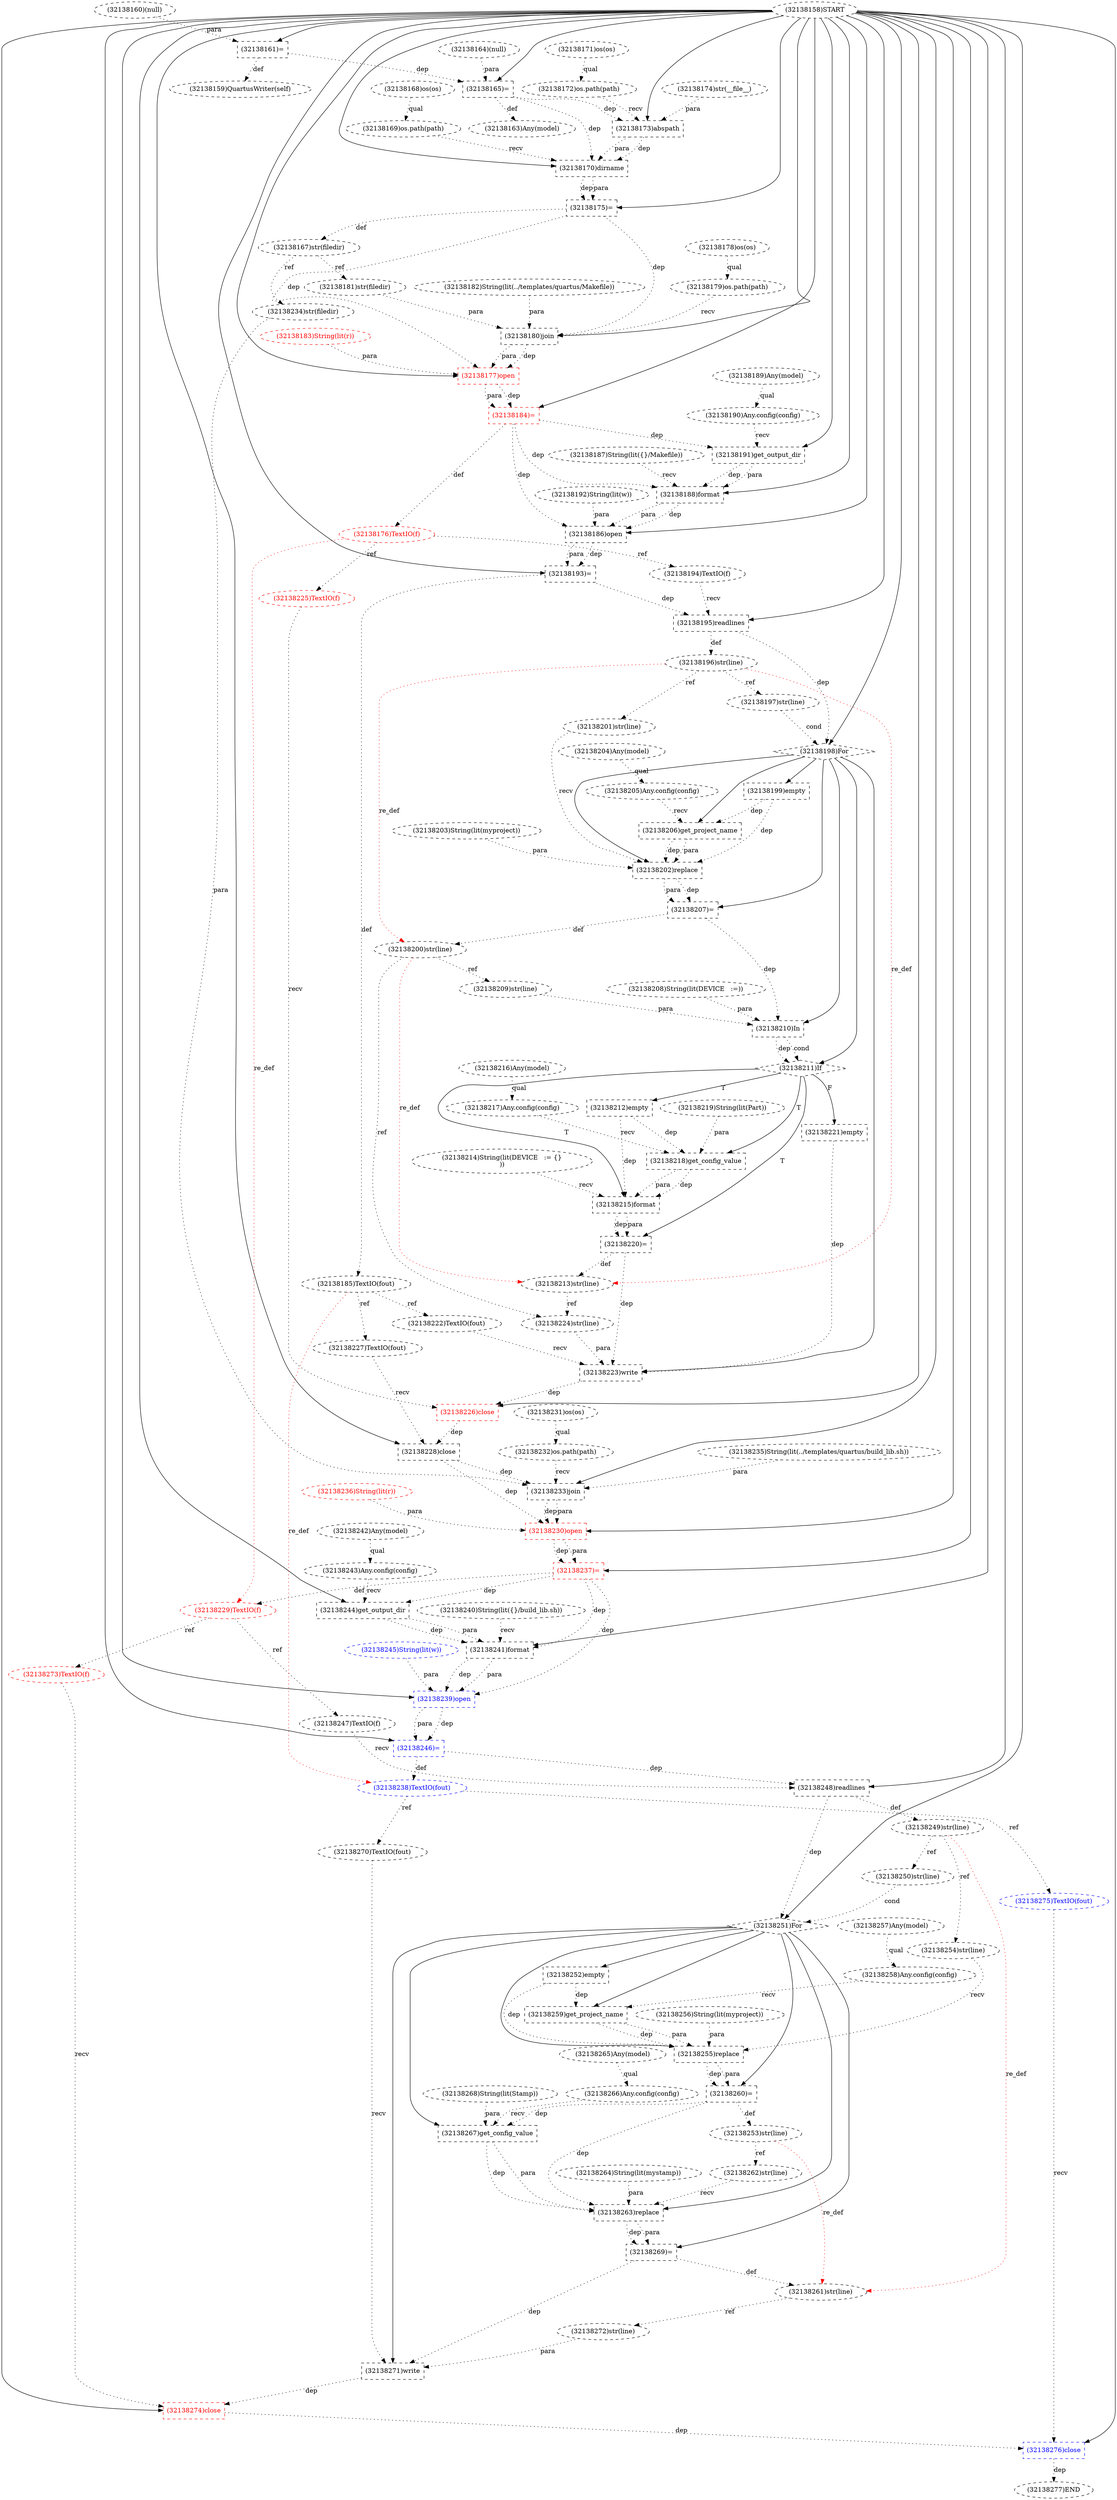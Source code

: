 digraph G {
1 [label="(32138180)join" shape=box style=dashed]
2 [label="(32138250)str(line)" shape=ellipse style=dashed]
3 [label="(32138216)Any(model)" shape=ellipse style=dashed]
4 [label="(32138235)String(lit(../templates/quartus/build_lib.sh))" shape=ellipse style=dashed]
5 [label="(32138227)TextIO(fout)" shape=ellipse style=dashed color=black fontcolor=black]
6 [label="(32138201)str(line)" shape=ellipse style=dashed]
7 [label="(32138272)str(line)" shape=ellipse style=dashed]
8 [label="(32138169)os.path(path)" shape=ellipse style=dashed]
9 [label="(32138172)os.path(path)" shape=ellipse style=dashed]
10 [label="(32138208)String(lit(DEVICE   :=))" shape=ellipse style=dashed]
11 [label="(32138163)Any(model)" shape=ellipse style=dashed]
12 [label="(32138165)=" shape=box style=dashed]
13 [label="(32138240)String(lit({}/build_lib.sh))" shape=ellipse style=dashed]
14 [label="(32138231)os(os)" shape=ellipse style=dashed]
15 [label="(32138182)String(lit(../templates/quartus/Makefile))" shape=ellipse style=dashed]
16 [label="(32138210)In" shape=box style=dashed]
17 [label="(32138213)str(line)" shape=ellipse style=dashed]
18 [label="(32138174)str(__file__)" shape=ellipse style=dashed]
19 [label="(32138203)String(lit(myproject))" shape=ellipse style=dashed]
20 [label="(32138194)TextIO(f)" shape=ellipse style=dashed]
21 [label="(32138270)TextIO(fout)" shape=ellipse style=dashed]
22 [label="(32138253)str(line)" shape=ellipse style=dashed]
23 [label="(32138234)str(filedir)" shape=ellipse style=dashed]
24 [label="(32138221)empty" shape=box style=dashed]
25 [label="(32138259)get_project_name" shape=box style=dashed]
26 [label="(32138237)=" shape=box style=dashed color=red fontcolor=red]
27 [label="(32138245)String(lit(w))" shape=ellipse style=dashed color=blue fontcolor=blue]
28 [label="(32138273)TextIO(f)" shape=ellipse style=dashed color=red fontcolor=red]
29 [label="(32138228)close" shape=box style=dashed color=black fontcolor=black]
30 [label="(32138195)readlines" shape=box style=dashed]
31 [label="(32138173)abspath" shape=box style=dashed]
32 [label="(32138190)Any.config(config)" shape=ellipse style=dashed]
33 [label="(32138236)String(lit(r))" shape=ellipse style=dashed color=red fontcolor=red]
34 [label="(32138205)Any.config(config)" shape=ellipse style=dashed]
35 [label="(32138170)dirname" shape=box style=dashed]
36 [label="(32138226)close" shape=box style=dashed color=red fontcolor=red]
37 [label="(32138188)format" shape=box style=dashed]
38 [label="(32138158)START" style=dashed]
39 [label="(32138211)If" shape=diamond style=dashed]
40 [label="(32138224)str(line)" shape=ellipse style=dashed]
41 [label="(32138260)=" shape=box style=dashed]
42 [label="(32138268)String(lit(Stamp))" shape=ellipse style=dashed]
43 [label="(32138176)TextIO(f)" shape=ellipse style=dashed color=red fontcolor=red]
44 [label="(32138209)str(line)" shape=ellipse style=dashed]
45 [label="(32138218)get_config_value" shape=box style=dashed]
46 [label="(32138257)Any(model)" shape=ellipse style=dashed]
47 [label="(32138233)join" shape=box style=dashed]
48 [label="(32138269)=" shape=box style=dashed]
49 [label="(32138184)=" shape=box style=dashed color=red fontcolor=red]
50 [label="(32138189)Any(model)" shape=ellipse style=dashed]
51 [label="(32138258)Any.config(config)" shape=ellipse style=dashed]
52 [label="(32138264)String(lit(mystamp))" shape=ellipse style=dashed]
53 [label="(32138193)=" shape=box style=dashed color=black fontcolor=black]
54 [label="(32138267)get_config_value" shape=box style=dashed]
55 [label="(32138202)replace" shape=box style=dashed]
56 [label="(32138266)Any.config(config)" shape=ellipse style=dashed]
57 [label="(32138262)str(line)" shape=ellipse style=dashed]
58 [label="(32138242)Any(model)" shape=ellipse style=dashed]
59 [label="(32138192)String(lit(w))" shape=ellipse style=dashed color=black fontcolor=black]
60 [label="(32138249)str(line)" shape=ellipse style=dashed]
61 [label="(32138275)TextIO(fout)" shape=ellipse style=dashed color=blue fontcolor=blue]
62 [label="(32138229)TextIO(f)" shape=ellipse style=dashed color=red fontcolor=red]
63 [label="(32138261)str(line)" shape=ellipse style=dashed]
64 [label="(32138161)=" shape=box style=dashed]
65 [label="(32138274)close" shape=box style=dashed color=red fontcolor=red]
66 [label="(32138255)replace" shape=box style=dashed]
67 [label="(32138239)open" shape=box style=dashed color=blue fontcolor=blue]
68 [label="(32138177)open" shape=box style=dashed color=red fontcolor=red]
69 [label="(32138187)String(lit({}/Makefile))" shape=ellipse style=dashed]
70 [label="(32138175)=" shape=box style=dashed]
71 [label="(32138204)Any(model)" shape=ellipse style=dashed]
72 [label="(32138246)=" shape=box style=dashed color=blue fontcolor=blue]
73 [label="(32138248)readlines" shape=box style=dashed]
74 [label="(32138276)close" shape=box style=dashed color=blue fontcolor=blue]
75 [label="(32138263)replace" shape=box style=dashed]
76 [label="(32138243)Any.config(config)" shape=ellipse style=dashed]
77 [label="(32138215)format" shape=box style=dashed]
78 [label="(32138247)TextIO(f)" shape=ellipse style=dashed]
79 [label="(32138200)str(line)" shape=ellipse style=dashed]
80 [label="(32138206)get_project_name" shape=box style=dashed]
81 [label="(32138179)os.path(path)" shape=ellipse style=dashed]
82 [label="(32138230)open" shape=box style=dashed color=red fontcolor=red]
83 [label="(32138196)str(line)" shape=ellipse style=dashed]
84 [label="(32138271)write" shape=box style=dashed]
85 [label="(32138159)QuartusWriter(self)" shape=ellipse style=dashed]
86 [label="(32138238)TextIO(fout)" shape=ellipse style=dashed color=blue fontcolor=blue]
87 [label="(32138277)END" style=dashed]
88 [label="(32138164)(null)" shape=ellipse style=dashed]
89 [label="(32138178)os(os)" shape=ellipse style=dashed]
90 [label="(32138207)=" shape=box style=dashed]
91 [label="(32138217)Any.config(config)" shape=ellipse style=dashed]
92 [label="(32138160)(null)" shape=ellipse style=dashed]
93 [label="(32138171)os(os)" shape=ellipse style=dashed]
94 [label="(32138198)For" shape=diamond style=dashed]
95 [label="(32138254)str(line)" shape=ellipse style=dashed]
96 [label="(32138252)empty" shape=box style=dashed]
97 [label="(32138183)String(lit(r))" shape=ellipse style=dashed color=red fontcolor=red]
98 [label="(32138199)empty" shape=box style=dashed]
99 [label="(32138256)String(lit(myproject))" shape=ellipse style=dashed]
100 [label="(32138167)str(filedir)" shape=ellipse style=dashed]
101 [label="(32138225)TextIO(f)" shape=ellipse style=dashed color=red fontcolor=red]
102 [label="(32138168)os(os)" shape=ellipse style=dashed]
103 [label="(32138191)get_output_dir" shape=box style=dashed]
104 [label="(32138181)str(filedir)" shape=ellipse style=dashed]
105 [label="(32138219)String(lit(Part))" shape=ellipse style=dashed]
106 [label="(32138241)format" shape=box style=dashed]
107 [label="(32138265)Any(model)" shape=ellipse style=dashed]
108 [label="(32138222)TextIO(fout)" shape=ellipse style=dashed]
109 [label="(32138214)String(lit(DEVICE   := {}
))" shape=ellipse style=dashed]
110 [label="(32138223)write" shape=box style=dashed]
111 [label="(32138244)get_output_dir" shape=box style=dashed]
112 [label="(32138251)For" shape=diamond style=dashed]
113 [label="(32138186)open" shape=box style=dashed color=black fontcolor=black]
114 [label="(32138232)os.path(path)" shape=ellipse style=dashed]
115 [label="(32138220)=" shape=box style=dashed]
116 [label="(32138185)TextIO(fout)" shape=ellipse style=dashed color=black fontcolor=black]
117 [label="(32138197)str(line)" shape=ellipse style=dashed]
118 [label="(32138212)empty" shape=box style=dashed]
38 -> 1 [label="" style=solid];
81 -> 1 [label="recv" style=dotted];
104 -> 1 [label="para" style=dotted];
15 -> 1 [label="para" style=dotted];
70 -> 1 [label="dep" style=dotted];
60 -> 2 [label="ref" style=dotted];
116 -> 5 [label="ref" style=dotted];
83 -> 6 [label="ref" style=dotted];
63 -> 7 [label="ref" style=dotted];
102 -> 8 [label="qual" style=dotted];
93 -> 9 [label="qual" style=dotted];
12 -> 11 [label="def" style=dotted];
38 -> 12 [label="" style=solid];
88 -> 12 [label="para" style=dotted];
64 -> 12 [label="dep" style=dotted];
94 -> 16 [label="" style=solid];
10 -> 16 [label="para" style=dotted];
44 -> 16 [label="para" style=dotted];
90 -> 16 [label="dep" style=dotted];
115 -> 17 [label="def" style=dotted];
79 -> 17 [label="re_def" style=dotted color=red];
83 -> 17 [label="re_def" style=dotted color=red];
43 -> 20 [label="ref" style=dotted];
86 -> 21 [label="ref" style=dotted];
41 -> 22 [label="def" style=dotted];
100 -> 23 [label="ref" style=dotted];
39 -> 24 [label="F"];
112 -> 25 [label="" style=solid];
51 -> 25 [label="recv" style=dotted];
96 -> 25 [label="dep" style=dotted];
38 -> 26 [label="" style=solid];
82 -> 26 [label="dep" style=dotted];
82 -> 26 [label="para" style=dotted];
62 -> 28 [label="ref" style=dotted];
38 -> 29 [label="" style=solid];
5 -> 29 [label="recv" style=dotted];
36 -> 29 [label="dep" style=dotted];
38 -> 30 [label="" style=solid];
20 -> 30 [label="recv" style=dotted];
53 -> 30 [label="dep" style=dotted];
38 -> 31 [label="" style=solid];
9 -> 31 [label="recv" style=dotted];
18 -> 31 [label="para" style=dotted];
12 -> 31 [label="dep" style=dotted];
50 -> 32 [label="qual" style=dotted];
71 -> 34 [label="qual" style=dotted];
38 -> 35 [label="" style=solid];
8 -> 35 [label="recv" style=dotted];
31 -> 35 [label="dep" style=dotted];
31 -> 35 [label="para" style=dotted];
12 -> 35 [label="dep" style=dotted];
38 -> 36 [label="" style=solid];
101 -> 36 [label="recv" style=dotted];
110 -> 36 [label="dep" style=dotted];
38 -> 37 [label="" style=solid];
69 -> 37 [label="recv" style=dotted];
103 -> 37 [label="dep" style=dotted];
103 -> 37 [label="para" style=dotted];
49 -> 37 [label="dep" style=dotted];
94 -> 39 [label="" style=solid];
16 -> 39 [label="dep" style=dotted];
16 -> 39 [label="cond" style=dotted];
17 -> 40 [label="ref" style=dotted];
79 -> 40 [label="ref" style=dotted];
112 -> 41 [label="" style=solid];
66 -> 41 [label="dep" style=dotted];
66 -> 41 [label="para" style=dotted];
49 -> 43 [label="def" style=dotted];
79 -> 44 [label="ref" style=dotted];
39 -> 45 [label="T"];
91 -> 45 [label="recv" style=dotted];
105 -> 45 [label="para" style=dotted];
118 -> 45 [label="dep" style=dotted];
38 -> 47 [label="" style=solid];
114 -> 47 [label="recv" style=dotted];
23 -> 47 [label="para" style=dotted];
4 -> 47 [label="para" style=dotted];
29 -> 47 [label="dep" style=dotted];
112 -> 48 [label="" style=solid];
75 -> 48 [label="dep" style=dotted];
75 -> 48 [label="para" style=dotted];
38 -> 49 [label="" style=solid];
68 -> 49 [label="dep" style=dotted];
68 -> 49 [label="para" style=dotted];
46 -> 51 [label="qual" style=dotted];
38 -> 53 [label="" style=solid];
113 -> 53 [label="dep" style=dotted];
113 -> 53 [label="para" style=dotted];
112 -> 54 [label="" style=solid];
56 -> 54 [label="recv" style=dotted];
42 -> 54 [label="para" style=dotted];
41 -> 54 [label="dep" style=dotted];
94 -> 55 [label="" style=solid];
6 -> 55 [label="recv" style=dotted];
19 -> 55 [label="para" style=dotted];
80 -> 55 [label="dep" style=dotted];
80 -> 55 [label="para" style=dotted];
98 -> 55 [label="dep" style=dotted];
107 -> 56 [label="qual" style=dotted];
22 -> 57 [label="ref" style=dotted];
73 -> 60 [label="def" style=dotted];
86 -> 61 [label="ref" style=dotted];
26 -> 62 [label="def" style=dotted];
43 -> 62 [label="re_def" style=dotted color=red];
48 -> 63 [label="def" style=dotted];
22 -> 63 [label="re_def" style=dotted color=red];
60 -> 63 [label="re_def" style=dotted color=red];
38 -> 64 [label="" style=solid];
92 -> 64 [label="para" style=dotted];
38 -> 65 [label="" style=solid];
28 -> 65 [label="recv" style=dotted];
84 -> 65 [label="dep" style=dotted];
112 -> 66 [label="" style=solid];
95 -> 66 [label="recv" style=dotted];
99 -> 66 [label="para" style=dotted];
25 -> 66 [label="dep" style=dotted];
25 -> 66 [label="para" style=dotted];
96 -> 66 [label="dep" style=dotted];
38 -> 67 [label="" style=solid];
106 -> 67 [label="dep" style=dotted];
106 -> 67 [label="para" style=dotted];
27 -> 67 [label="para" style=dotted];
26 -> 67 [label="dep" style=dotted];
38 -> 68 [label="" style=solid];
1 -> 68 [label="dep" style=dotted];
1 -> 68 [label="para" style=dotted];
97 -> 68 [label="para" style=dotted];
70 -> 68 [label="dep" style=dotted];
38 -> 70 [label="" style=solid];
35 -> 70 [label="dep" style=dotted];
35 -> 70 [label="para" style=dotted];
38 -> 72 [label="" style=solid];
67 -> 72 [label="dep" style=dotted];
67 -> 72 [label="para" style=dotted];
38 -> 73 [label="" style=solid];
78 -> 73 [label="recv" style=dotted];
72 -> 73 [label="dep" style=dotted];
38 -> 74 [label="" style=solid];
61 -> 74 [label="recv" style=dotted];
65 -> 74 [label="dep" style=dotted];
112 -> 75 [label="" style=solid];
57 -> 75 [label="recv" style=dotted];
52 -> 75 [label="para" style=dotted];
54 -> 75 [label="dep" style=dotted];
54 -> 75 [label="para" style=dotted];
41 -> 75 [label="dep" style=dotted];
58 -> 76 [label="qual" style=dotted];
39 -> 77 [label="T"];
109 -> 77 [label="recv" style=dotted];
45 -> 77 [label="dep" style=dotted];
45 -> 77 [label="para" style=dotted];
118 -> 77 [label="dep" style=dotted];
62 -> 78 [label="ref" style=dotted];
90 -> 79 [label="def" style=dotted];
83 -> 79 [label="re_def" style=dotted color=red];
94 -> 80 [label="" style=solid];
34 -> 80 [label="recv" style=dotted];
98 -> 80 [label="dep" style=dotted];
89 -> 81 [label="qual" style=dotted];
38 -> 82 [label="" style=solid];
47 -> 82 [label="dep" style=dotted];
47 -> 82 [label="para" style=dotted];
33 -> 82 [label="para" style=dotted];
29 -> 82 [label="dep" style=dotted];
30 -> 83 [label="def" style=dotted];
112 -> 84 [label="" style=solid];
21 -> 84 [label="recv" style=dotted];
7 -> 84 [label="para" style=dotted];
48 -> 84 [label="dep" style=dotted];
64 -> 85 [label="def" style=dotted];
72 -> 86 [label="def" style=dotted];
116 -> 86 [label="re_def" style=dotted color=red];
74 -> 87 [label="dep" style=dotted];
94 -> 90 [label="" style=solid];
55 -> 90 [label="dep" style=dotted];
55 -> 90 [label="para" style=dotted];
3 -> 91 [label="qual" style=dotted];
38 -> 94 [label="" style=solid];
30 -> 94 [label="dep" style=dotted];
117 -> 94 [label="cond" style=dotted];
60 -> 95 [label="ref" style=dotted];
112 -> 96 [label="" style=solid];
94 -> 98 [label="" style=solid];
70 -> 100 [label="def" style=dotted];
43 -> 101 [label="ref" style=dotted];
38 -> 103 [label="" style=solid];
32 -> 103 [label="recv" style=dotted];
49 -> 103 [label="dep" style=dotted];
100 -> 104 [label="ref" style=dotted];
38 -> 106 [label="" style=solid];
13 -> 106 [label="recv" style=dotted];
111 -> 106 [label="dep" style=dotted];
111 -> 106 [label="para" style=dotted];
26 -> 106 [label="dep" style=dotted];
116 -> 108 [label="ref" style=dotted];
94 -> 110 [label="" style=solid];
108 -> 110 [label="recv" style=dotted];
40 -> 110 [label="para" style=dotted];
115 -> 110 [label="dep" style=dotted];
24 -> 110 [label="dep" style=dotted];
38 -> 111 [label="" style=solid];
76 -> 111 [label="recv" style=dotted];
26 -> 111 [label="dep" style=dotted];
38 -> 112 [label="" style=solid];
73 -> 112 [label="dep" style=dotted];
2 -> 112 [label="cond" style=dotted];
38 -> 113 [label="" style=solid];
37 -> 113 [label="dep" style=dotted];
37 -> 113 [label="para" style=dotted];
59 -> 113 [label="para" style=dotted];
49 -> 113 [label="dep" style=dotted];
14 -> 114 [label="qual" style=dotted];
39 -> 115 [label="T"];
77 -> 115 [label="dep" style=dotted];
77 -> 115 [label="para" style=dotted];
53 -> 116 [label="def" style=dotted];
83 -> 117 [label="ref" style=dotted];
39 -> 118 [label="T"];
}